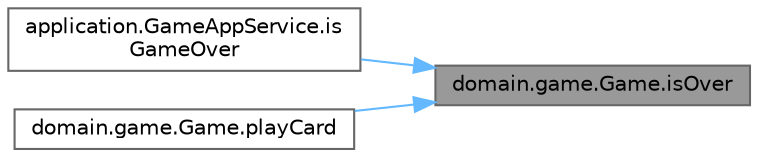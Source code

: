digraph "domain.game.Game.isOver"
{
 // LATEX_PDF_SIZE
  bgcolor="transparent";
  edge [fontname=Helvetica,fontsize=10,labelfontname=Helvetica,labelfontsize=10];
  node [fontname=Helvetica,fontsize=10,shape=box,height=0.2,width=0.4];
  rankdir="RL";
  Node1 [id="Node000001",label="domain.game.Game.isOver",height=0.2,width=0.4,color="gray40", fillcolor="grey60", style="filled", fontcolor="black",tooltip="Verifica si el juego ha terminado."];
  Node1 -> Node2 [id="edge1_Node000001_Node000002",dir="back",color="steelblue1",style="solid",tooltip=" "];
  Node2 [id="Node000002",label="application.GameAppService.is\lGameOver",height=0.2,width=0.4,color="grey40", fillcolor="white", style="filled",URL="$classapplication_1_1_game_app_service.html#a9f54e75b7d73e62a1f4fe3a79c3b0058",tooltip="Verifica si el juego ha finalizado."];
  Node1 -> Node3 [id="edge2_Node000001_Node000003",dir="back",color="steelblue1",style="solid",tooltip=" "];
  Node3 [id="Node000003",label="domain.game.Game.playCard",height=0.2,width=0.4,color="grey40", fillcolor="white", style="filled",URL="$classdomain_1_1game_1_1_game.html#a8c9262b9c67e2f308b323de12d843a28",tooltip="Juega una carta para el jugador actual, validando si dijo \"Uno\"."];
}
